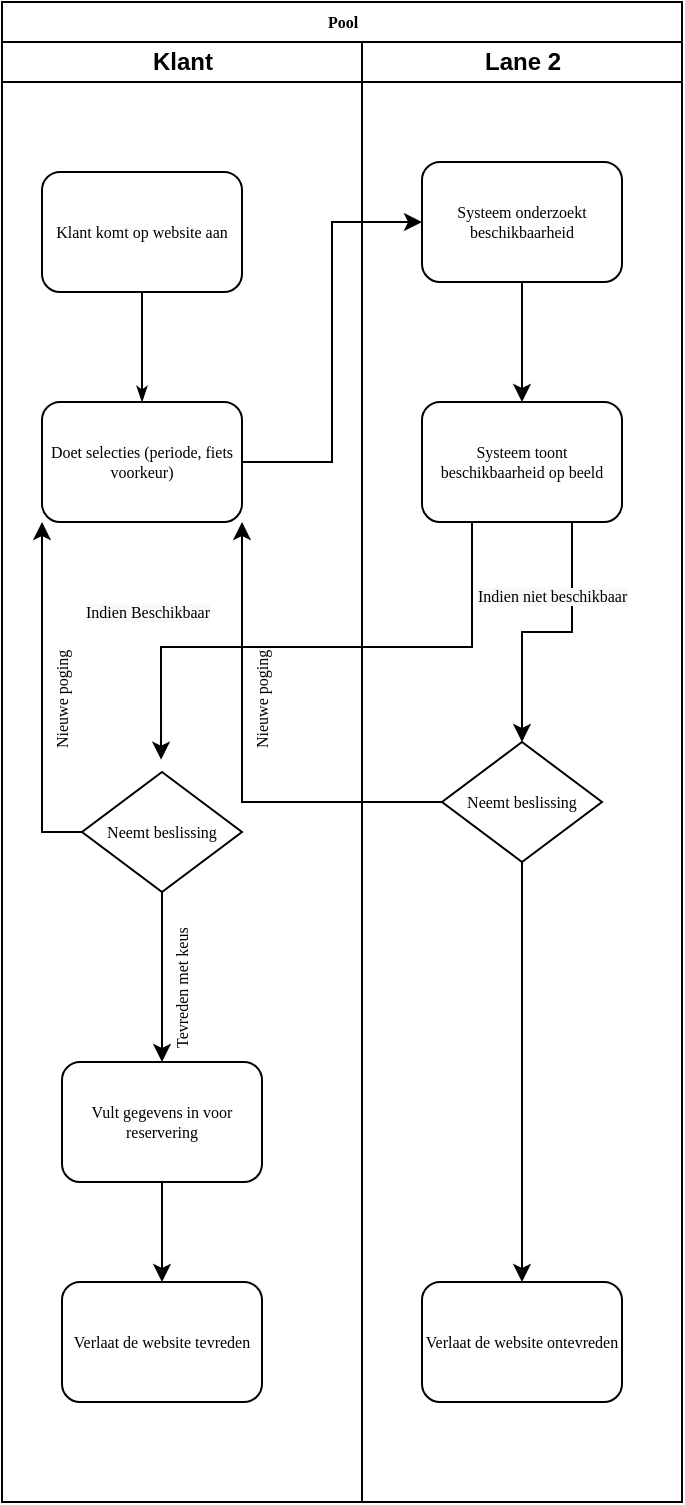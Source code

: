 <mxfile version="13.6.9" type="github">
  <diagram name="Page-1" id="74e2e168-ea6b-b213-b513-2b3c1d86103e">
    <mxGraphModel dx="1718" dy="921" grid="1" gridSize="10" guides="1" tooltips="1" connect="1" arrows="1" fold="1" page="1" pageScale="1" pageWidth="1100" pageHeight="850" background="#ffffff" math="0" shadow="0">
      <root>
        <mxCell id="0" />
        <mxCell id="1" parent="0" />
        <mxCell id="77e6c97f196da883-1" value="Pool" style="swimlane;html=1;childLayout=stackLayout;startSize=20;rounded=0;shadow=0;labelBackgroundColor=none;strokeWidth=1;fontFamily=Verdana;fontSize=8;align=center;" parent="1" vertex="1">
          <mxGeometry x="70" y="40" width="340" height="750" as="geometry" />
        </mxCell>
        <mxCell id="77e6c97f196da883-2" value="Klant" style="swimlane;html=1;startSize=20;" parent="77e6c97f196da883-1" vertex="1">
          <mxGeometry y="20" width="180" height="730" as="geometry" />
        </mxCell>
        <mxCell id="gKuwyAczj1M15f6G2cJg-44" value="&lt;div style=&quot;text-align: center&quot;&gt;&lt;span style=&quot;font-size: 8px&quot;&gt;&lt;font face=&quot;verdana&quot;&gt;Nieuwe poging&lt;/font&gt;&lt;/span&gt;&lt;/div&gt;" style="text;whiteSpace=wrap;html=1;rotation=-90;" vertex="1" parent="77e6c97f196da883-2">
          <mxGeometry x="-20" y="290" width="100" height="30" as="geometry" />
        </mxCell>
        <mxCell id="77e6c97f196da883-8" value="Klant komt op website aan" style="rounded=1;whiteSpace=wrap;html=1;shadow=0;labelBackgroundColor=none;strokeWidth=1;fontFamily=Verdana;fontSize=8;align=center;" parent="77e6c97f196da883-2" vertex="1">
          <mxGeometry x="20" y="65" width="100" height="60" as="geometry" />
        </mxCell>
        <mxCell id="77e6c97f196da883-26" style="edgeStyle=orthogonalEdgeStyle;rounded=1;html=1;labelBackgroundColor=none;startArrow=none;startFill=0;startSize=5;endArrow=classicThin;endFill=1;endSize=5;jettySize=auto;orthogonalLoop=1;strokeWidth=1;fontFamily=Verdana;fontSize=8" parent="77e6c97f196da883-2" source="77e6c97f196da883-8" target="77e6c97f196da883-11" edge="1">
          <mxGeometry relative="1" as="geometry" />
        </mxCell>
        <mxCell id="77e6c97f196da883-11" value="Doet selecties (periode, fiets voorkeur)" style="rounded=1;whiteSpace=wrap;html=1;shadow=0;labelBackgroundColor=none;strokeWidth=1;fontFamily=Verdana;fontSize=8;align=center;" parent="77e6c97f196da883-2" vertex="1">
          <mxGeometry x="20" y="180" width="100" height="60" as="geometry" />
        </mxCell>
        <mxCell id="gKuwyAczj1M15f6G2cJg-26" style="edgeStyle=orthogonalEdgeStyle;rounded=0;orthogonalLoop=1;jettySize=auto;html=1;exitX=0.5;exitY=1;exitDx=0;exitDy=0;entryX=0.5;entryY=0;entryDx=0;entryDy=0;" edge="1" parent="77e6c97f196da883-2" source="gKuwyAczj1M15f6G2cJg-5" target="gKuwyAczj1M15f6G2cJg-25">
          <mxGeometry relative="1" as="geometry" />
        </mxCell>
        <mxCell id="gKuwyAczj1M15f6G2cJg-31" style="edgeStyle=orthogonalEdgeStyle;rounded=0;orthogonalLoop=1;jettySize=auto;html=1;exitX=0;exitY=0.5;exitDx=0;exitDy=0;entryX=0;entryY=1;entryDx=0;entryDy=0;" edge="1" parent="77e6c97f196da883-2" source="gKuwyAczj1M15f6G2cJg-5" target="77e6c97f196da883-11">
          <mxGeometry relative="1" as="geometry" />
        </mxCell>
        <mxCell id="gKuwyAczj1M15f6G2cJg-28" style="edgeStyle=orthogonalEdgeStyle;rounded=0;orthogonalLoop=1;jettySize=auto;html=1;exitX=0.5;exitY=1;exitDx=0;exitDy=0;entryX=0.5;entryY=0;entryDx=0;entryDy=0;" edge="1" parent="77e6c97f196da883-2" source="gKuwyAczj1M15f6G2cJg-25" target="gKuwyAczj1M15f6G2cJg-27">
          <mxGeometry relative="1" as="geometry" />
        </mxCell>
        <mxCell id="gKuwyAczj1M15f6G2cJg-27" value="Verlaat de website tevreden" style="rounded=1;whiteSpace=wrap;html=1;shadow=0;labelBackgroundColor=none;strokeWidth=1;fontFamily=Verdana;fontSize=8;align=center;" vertex="1" parent="77e6c97f196da883-2">
          <mxGeometry x="30" y="620" width="100" height="60" as="geometry" />
        </mxCell>
        <mxCell id="gKuwyAczj1M15f6G2cJg-5" value="Neemt beslissing" style="rhombus;whiteSpace=wrap;html=1;rounded=0;shadow=0;labelBackgroundColor=none;strokeWidth=1;fontFamily=Verdana;fontSize=8;align=center;" vertex="1" parent="77e6c97f196da883-2">
          <mxGeometry x="40" y="365" width="80" height="60" as="geometry" />
        </mxCell>
        <mxCell id="gKuwyAczj1M15f6G2cJg-25" value="Vult gegevens in voor reservering" style="rounded=1;whiteSpace=wrap;html=1;shadow=0;labelBackgroundColor=none;strokeWidth=1;fontFamily=Verdana;fontSize=8;align=center;" vertex="1" parent="77e6c97f196da883-2">
          <mxGeometry x="30" y="510" width="100" height="60" as="geometry" />
        </mxCell>
        <mxCell id="gKuwyAczj1M15f6G2cJg-43" value="&lt;span style=&quot;color: rgb(0, 0, 0); font-family: verdana; font-size: 8px; font-style: normal; font-weight: 400; letter-spacing: normal; text-align: center; text-indent: 0px; text-transform: none; word-spacing: 0px; background-color: rgb(248, 249, 250); display: inline; float: none;&quot;&gt;Indien Beschikbaar&lt;/span&gt;" style="text;whiteSpace=wrap;html=1;" vertex="1" parent="77e6c97f196da883-2">
          <mxGeometry x="40" y="270" width="100" height="30" as="geometry" />
        </mxCell>
        <mxCell id="gKuwyAczj1M15f6G2cJg-57" value="&lt;div style=&quot;text-align: center&quot;&gt;&lt;span style=&quot;font-size: 8px&quot;&gt;&lt;font face=&quot;verdana&quot;&gt;Tevreden met keus&lt;/font&gt;&lt;/span&gt;&lt;/div&gt;" style="text;whiteSpace=wrap;html=1;rotation=-90;" vertex="1" parent="77e6c97f196da883-2">
          <mxGeometry x="40" y="440" width="100" height="30" as="geometry" />
        </mxCell>
        <mxCell id="gKuwyAczj1M15f6G2cJg-59" value="&lt;div style=&quot;text-align: center&quot;&gt;&lt;span style=&quot;font-size: 8px&quot;&gt;&lt;font face=&quot;verdana&quot;&gt;Nieuwe poging&lt;/font&gt;&lt;/span&gt;&lt;/div&gt;" style="text;whiteSpace=wrap;html=1;rotation=-90;" vertex="1" parent="77e6c97f196da883-2">
          <mxGeometry x="80" y="290" width="100" height="30" as="geometry" />
        </mxCell>
        <mxCell id="77e6c97f196da883-3" value="Lane 2" style="swimlane;html=1;startSize=20;" parent="77e6c97f196da883-1" vertex="1">
          <mxGeometry x="180" y="20" width="160" height="730" as="geometry" />
        </mxCell>
        <mxCell id="77e6c97f196da883-12" value="Systeem onderzoekt beschikbaarheid" style="rounded=1;whiteSpace=wrap;html=1;shadow=0;labelBackgroundColor=none;strokeWidth=1;fontFamily=Verdana;fontSize=8;align=center;" parent="77e6c97f196da883-3" vertex="1">
          <mxGeometry x="30" y="60" width="100" height="60" as="geometry" />
        </mxCell>
        <mxCell id="gKuwyAczj1M15f6G2cJg-2" style="edgeStyle=orthogonalEdgeStyle;rounded=0;orthogonalLoop=1;jettySize=auto;html=1;exitX=0.5;exitY=1;exitDx=0;exitDy=0;entryX=0.5;entryY=0;entryDx=0;entryDy=0;" edge="1" parent="77e6c97f196da883-3" source="77e6c97f196da883-12" target="gKuwyAczj1M15f6G2cJg-1">
          <mxGeometry relative="1" as="geometry" />
        </mxCell>
        <mxCell id="gKuwyAczj1M15f6G2cJg-14" style="edgeStyle=orthogonalEdgeStyle;rounded=0;orthogonalLoop=1;jettySize=auto;html=1;exitX=0.75;exitY=1;exitDx=0;exitDy=0;entryX=0.5;entryY=0;entryDx=0;entryDy=0;" edge="1" parent="77e6c97f196da883-3" source="gKuwyAczj1M15f6G2cJg-1" target="gKuwyAczj1M15f6G2cJg-12">
          <mxGeometry relative="1" as="geometry" />
        </mxCell>
        <mxCell id="gKuwyAczj1M15f6G2cJg-1" value="Systeem toont beschikbaarheid op beeld" style="rounded=1;whiteSpace=wrap;html=1;shadow=0;labelBackgroundColor=none;strokeWidth=1;fontFamily=Verdana;fontSize=8;align=center;" vertex="1" parent="77e6c97f196da883-3">
          <mxGeometry x="30" y="180" width="100" height="60" as="geometry" />
        </mxCell>
        <mxCell id="gKuwyAczj1M15f6G2cJg-60" style="edgeStyle=orthogonalEdgeStyle;rounded=0;orthogonalLoop=1;jettySize=auto;html=1;exitX=0.5;exitY=1;exitDx=0;exitDy=0;entryX=0.5;entryY=0;entryDx=0;entryDy=0;" edge="1" parent="77e6c97f196da883-3" source="gKuwyAczj1M15f6G2cJg-12" target="gKuwyAczj1M15f6G2cJg-29">
          <mxGeometry relative="1" as="geometry" />
        </mxCell>
        <mxCell id="gKuwyAczj1M15f6G2cJg-12" value="Neemt beslissing" style="rhombus;whiteSpace=wrap;html=1;rounded=0;shadow=0;labelBackgroundColor=none;strokeWidth=1;fontFamily=Verdana;fontSize=8;align=center;" vertex="1" parent="77e6c97f196da883-3">
          <mxGeometry x="40" y="350" width="80" height="60" as="geometry" />
        </mxCell>
        <mxCell id="gKuwyAczj1M15f6G2cJg-29" value="Verlaat de website ontevreden" style="rounded=1;whiteSpace=wrap;html=1;shadow=0;labelBackgroundColor=none;strokeWidth=1;fontFamily=Verdana;fontSize=8;align=center;" vertex="1" parent="77e6c97f196da883-3">
          <mxGeometry x="30" y="620" width="100" height="60" as="geometry" />
        </mxCell>
        <mxCell id="gKuwyAczj1M15f6G2cJg-19" value="&lt;span style=&quot;color: rgb(0 , 0 , 0) ; font-family: &amp;#34;verdana&amp;#34; ; font-size: 8px ; font-style: normal ; font-weight: 400 ; letter-spacing: normal ; text-align: center ; text-indent: 0px ; text-transform: none ; word-spacing: 0px ; background-color: rgb(248 , 249 , 250) ; display: inline ; float: none&quot;&gt;Indien niet beschikbaar&lt;/span&gt;" style="text;whiteSpace=wrap;html=1;" vertex="1" parent="77e6c97f196da883-3">
          <mxGeometry x="56" y="262" width="100" height="30" as="geometry" />
        </mxCell>
        <mxCell id="gKuwyAczj1M15f6G2cJg-6" style="edgeStyle=orthogonalEdgeStyle;rounded=0;orthogonalLoop=1;jettySize=auto;html=1;exitX=1;exitY=0.5;exitDx=0;exitDy=0;entryX=0;entryY=0.5;entryDx=0;entryDy=0;" edge="1" parent="77e6c97f196da883-1" source="77e6c97f196da883-11" target="77e6c97f196da883-12">
          <mxGeometry relative="1" as="geometry" />
        </mxCell>
        <mxCell id="gKuwyAczj1M15f6G2cJg-15" style="edgeStyle=orthogonalEdgeStyle;rounded=0;orthogonalLoop=1;jettySize=auto;html=1;exitX=0.25;exitY=1;exitDx=0;exitDy=0;entryX=0.494;entryY=-0.103;entryDx=0;entryDy=0;entryPerimeter=0;" edge="1" parent="77e6c97f196da883-1" source="gKuwyAczj1M15f6G2cJg-1" target="gKuwyAczj1M15f6G2cJg-5">
          <mxGeometry relative="1" as="geometry">
            <mxPoint x="83" y="320" as="targetPoint" />
          </mxGeometry>
        </mxCell>
        <mxCell id="gKuwyAczj1M15f6G2cJg-58" style="edgeStyle=orthogonalEdgeStyle;rounded=0;orthogonalLoop=1;jettySize=auto;html=1;exitX=0;exitY=0.5;exitDx=0;exitDy=0;entryX=1;entryY=1;entryDx=0;entryDy=0;" edge="1" parent="77e6c97f196da883-1" source="gKuwyAczj1M15f6G2cJg-12" target="77e6c97f196da883-11">
          <mxGeometry relative="1" as="geometry" />
        </mxCell>
      </root>
    </mxGraphModel>
  </diagram>
</mxfile>
